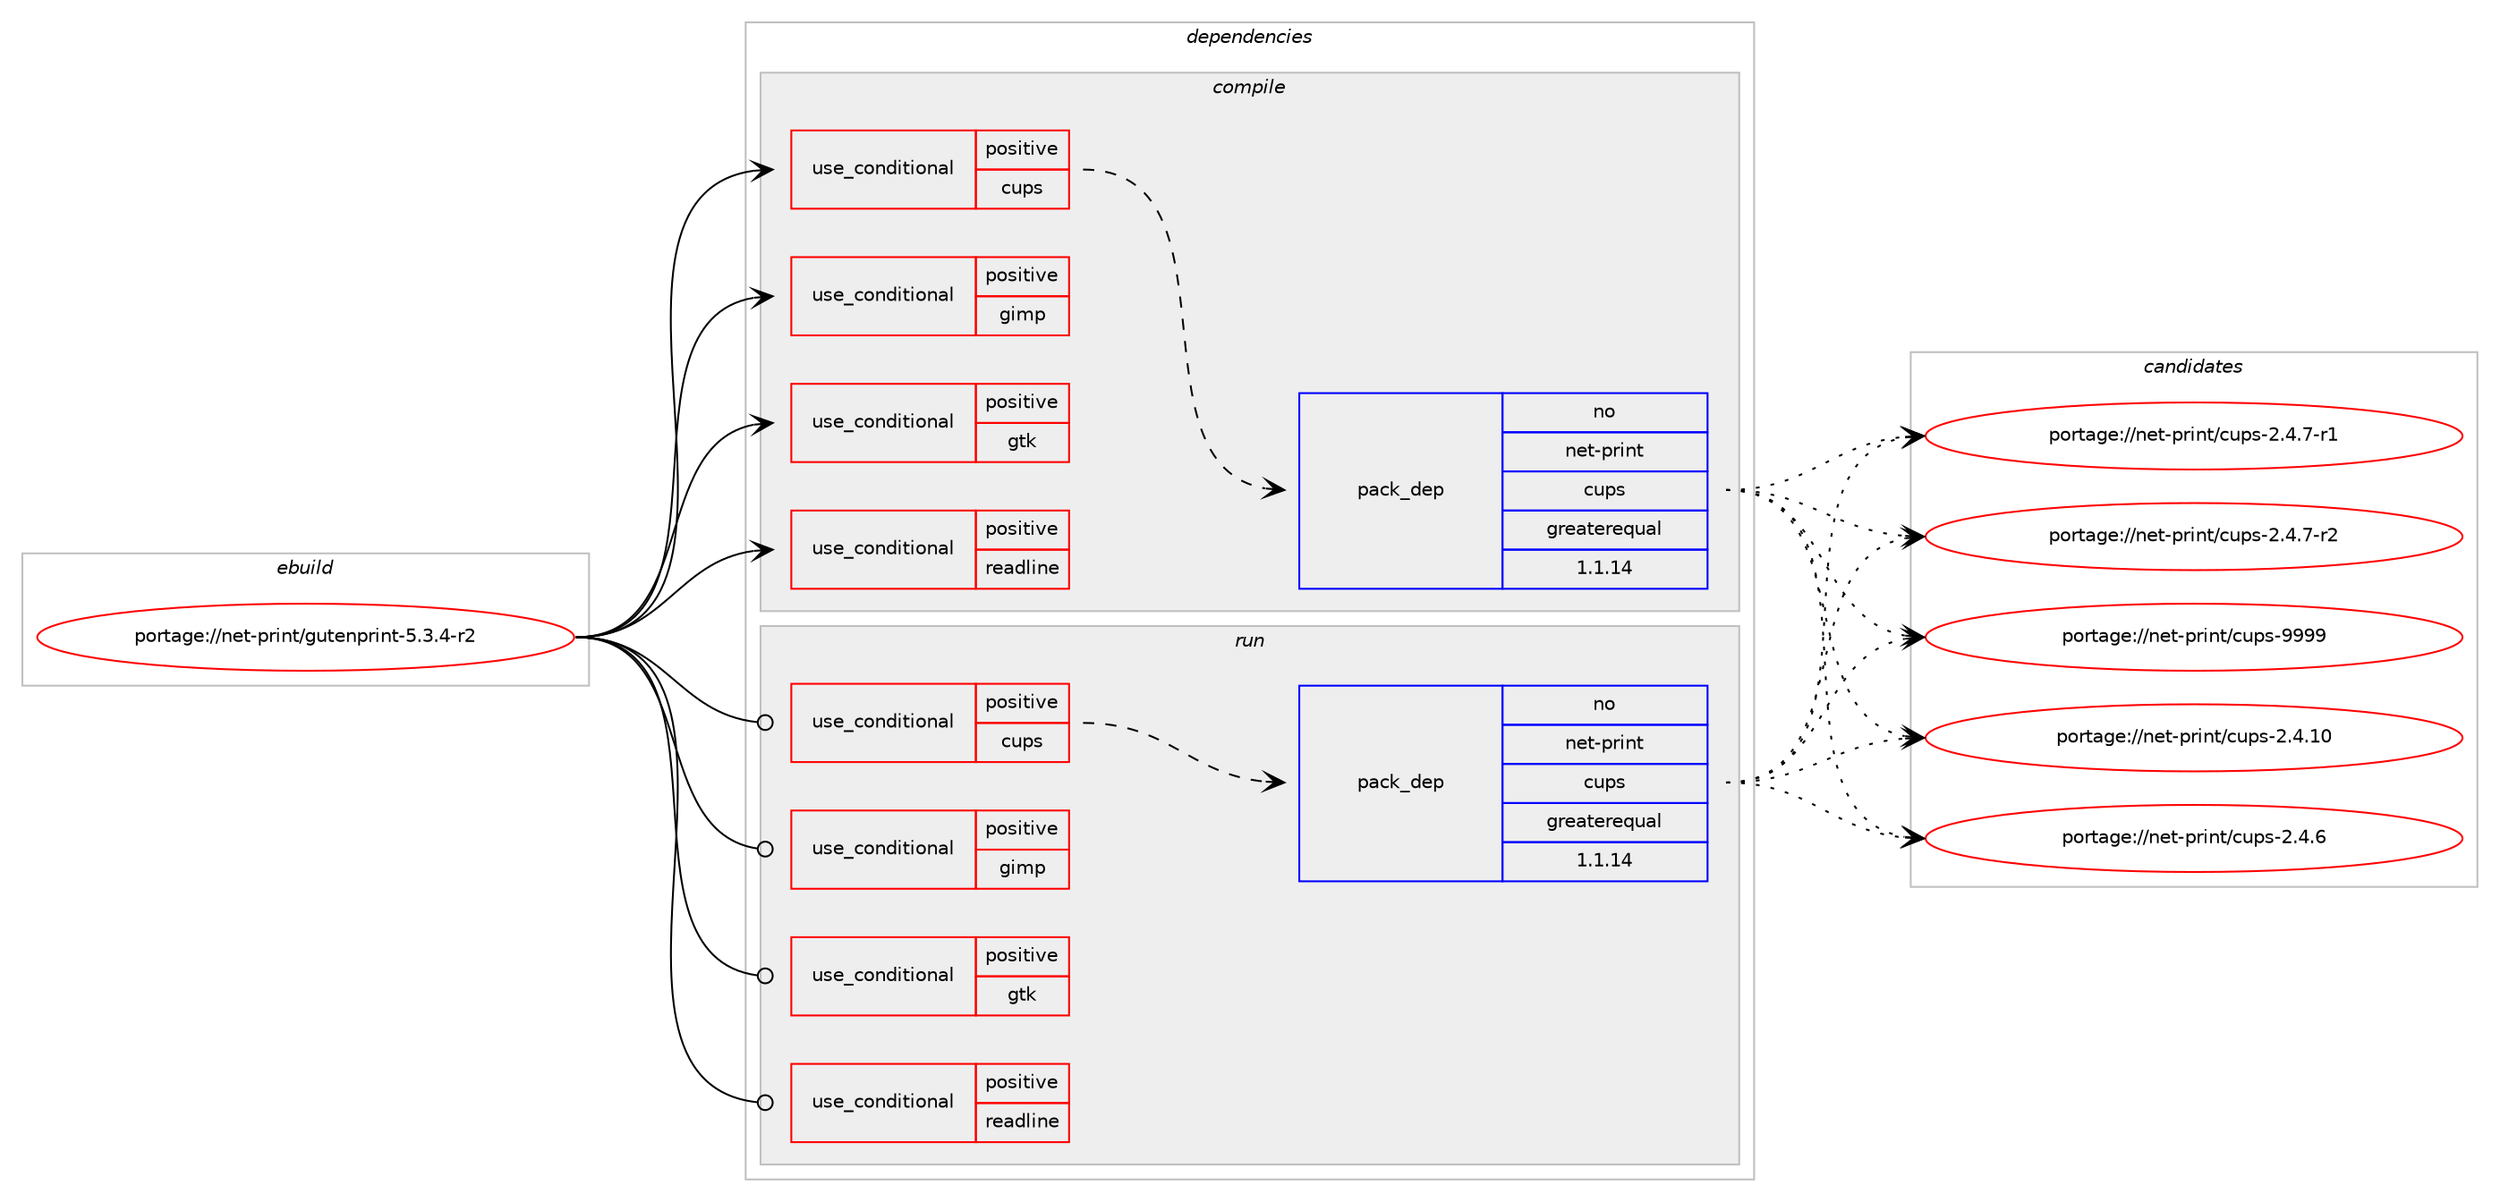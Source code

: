 digraph prolog {

# *************
# Graph options
# *************

newrank=true;
concentrate=true;
compound=true;
graph [rankdir=LR,fontname=Helvetica,fontsize=10,ranksep=1.5];#, ranksep=2.5, nodesep=0.2];
edge  [arrowhead=vee];
node  [fontname=Helvetica,fontsize=10];

# **********
# The ebuild
# **********

subgraph cluster_leftcol {
color=gray;
rank=same;
label=<<i>ebuild</i>>;
id [label="portage://net-print/gutenprint-5.3.4-r2", color=red, width=4, href="../net-print/gutenprint-5.3.4-r2.svg"];
}

# ****************
# The dependencies
# ****************

subgraph cluster_midcol {
color=gray;
label=<<i>dependencies</i>>;
subgraph cluster_compile {
fillcolor="#eeeeee";
style=filled;
label=<<i>compile</i>>;
subgraph cond98528 {
dependency193901 [label=<<TABLE BORDER="0" CELLBORDER="1" CELLSPACING="0" CELLPADDING="4"><TR><TD ROWSPAN="3" CELLPADDING="10">use_conditional</TD></TR><TR><TD>positive</TD></TR><TR><TD>cups</TD></TR></TABLE>>, shape=none, color=red];
subgraph pack92673 {
dependency193902 [label=<<TABLE BORDER="0" CELLBORDER="1" CELLSPACING="0" CELLPADDING="4" WIDTH="220"><TR><TD ROWSPAN="6" CELLPADDING="30">pack_dep</TD></TR><TR><TD WIDTH="110">no</TD></TR><TR><TD>net-print</TD></TR><TR><TD>cups</TD></TR><TR><TD>greaterequal</TD></TR><TR><TD>1.1.14</TD></TR></TABLE>>, shape=none, color=blue];
}
dependency193901:e -> dependency193902:w [weight=20,style="dashed",arrowhead="vee"];
}
id:e -> dependency193901:w [weight=20,style="solid",arrowhead="vee"];
subgraph cond98529 {
dependency193903 [label=<<TABLE BORDER="0" CELLBORDER="1" CELLSPACING="0" CELLPADDING="4"><TR><TD ROWSPAN="3" CELLPADDING="10">use_conditional</TD></TR><TR><TD>positive</TD></TR><TR><TD>gimp</TD></TR></TABLE>>, shape=none, color=red];
# *** BEGIN UNKNOWN DEPENDENCY TYPE (TODO) ***
# dependency193903 -> package_dependency(portage://net-print/gutenprint-5.3.4-r2,install,no,media-gfx,gimp,none,[,,],[slot(0),subslot(2)],[])
# *** END UNKNOWN DEPENDENCY TYPE (TODO) ***

# *** BEGIN UNKNOWN DEPENDENCY TYPE (TODO) ***
# dependency193903 -> package_dependency(portage://net-print/gutenprint-5.3.4-r2,install,no,x11-libs,gtk+,none,[,,],[slot(2)],[])
# *** END UNKNOWN DEPENDENCY TYPE (TODO) ***

}
id:e -> dependency193903:w [weight=20,style="solid",arrowhead="vee"];
subgraph cond98530 {
dependency193904 [label=<<TABLE BORDER="0" CELLBORDER="1" CELLSPACING="0" CELLPADDING="4"><TR><TD ROWSPAN="3" CELLPADDING="10">use_conditional</TD></TR><TR><TD>positive</TD></TR><TR><TD>gtk</TD></TR></TABLE>>, shape=none, color=red];
# *** BEGIN UNKNOWN DEPENDENCY TYPE (TODO) ***
# dependency193904 -> package_dependency(portage://net-print/gutenprint-5.3.4-r2,install,no,x11-libs,gtk+,none,[,,],[slot(2)],[])
# *** END UNKNOWN DEPENDENCY TYPE (TODO) ***

}
id:e -> dependency193904:w [weight=20,style="solid",arrowhead="vee"];
subgraph cond98531 {
dependency193905 [label=<<TABLE BORDER="0" CELLBORDER="1" CELLSPACING="0" CELLPADDING="4"><TR><TD ROWSPAN="3" CELLPADDING="10">use_conditional</TD></TR><TR><TD>positive</TD></TR><TR><TD>readline</TD></TR></TABLE>>, shape=none, color=red];
# *** BEGIN UNKNOWN DEPENDENCY TYPE (TODO) ***
# dependency193905 -> package_dependency(portage://net-print/gutenprint-5.3.4-r2,install,no,sys-libs,readline,none,[,,],[slot(0),equal],[])
# *** END UNKNOWN DEPENDENCY TYPE (TODO) ***

}
id:e -> dependency193905:w [weight=20,style="solid",arrowhead="vee"];
# *** BEGIN UNKNOWN DEPENDENCY TYPE (TODO) ***
# id -> package_dependency(portage://net-print/gutenprint-5.3.4-r2,install,no,dev-lang,perl,none,[,,],[],[])
# *** END UNKNOWN DEPENDENCY TYPE (TODO) ***

}
subgraph cluster_compileandrun {
fillcolor="#eeeeee";
style=filled;
label=<<i>compile and run</i>>;
}
subgraph cluster_run {
fillcolor="#eeeeee";
style=filled;
label=<<i>run</i>>;
subgraph cond98532 {
dependency193906 [label=<<TABLE BORDER="0" CELLBORDER="1" CELLSPACING="0" CELLPADDING="4"><TR><TD ROWSPAN="3" CELLPADDING="10">use_conditional</TD></TR><TR><TD>positive</TD></TR><TR><TD>cups</TD></TR></TABLE>>, shape=none, color=red];
subgraph pack92674 {
dependency193907 [label=<<TABLE BORDER="0" CELLBORDER="1" CELLSPACING="0" CELLPADDING="4" WIDTH="220"><TR><TD ROWSPAN="6" CELLPADDING="30">pack_dep</TD></TR><TR><TD WIDTH="110">no</TD></TR><TR><TD>net-print</TD></TR><TR><TD>cups</TD></TR><TR><TD>greaterequal</TD></TR><TR><TD>1.1.14</TD></TR></TABLE>>, shape=none, color=blue];
}
dependency193906:e -> dependency193907:w [weight=20,style="dashed",arrowhead="vee"];
}
id:e -> dependency193906:w [weight=20,style="solid",arrowhead="odot"];
subgraph cond98533 {
dependency193908 [label=<<TABLE BORDER="0" CELLBORDER="1" CELLSPACING="0" CELLPADDING="4"><TR><TD ROWSPAN="3" CELLPADDING="10">use_conditional</TD></TR><TR><TD>positive</TD></TR><TR><TD>gimp</TD></TR></TABLE>>, shape=none, color=red];
# *** BEGIN UNKNOWN DEPENDENCY TYPE (TODO) ***
# dependency193908 -> package_dependency(portage://net-print/gutenprint-5.3.4-r2,run,no,media-gfx,gimp,none,[,,],[slot(0),subslot(2)],[])
# *** END UNKNOWN DEPENDENCY TYPE (TODO) ***

# *** BEGIN UNKNOWN DEPENDENCY TYPE (TODO) ***
# dependency193908 -> package_dependency(portage://net-print/gutenprint-5.3.4-r2,run,no,x11-libs,gtk+,none,[,,],[slot(2)],[])
# *** END UNKNOWN DEPENDENCY TYPE (TODO) ***

}
id:e -> dependency193908:w [weight=20,style="solid",arrowhead="odot"];
subgraph cond98534 {
dependency193909 [label=<<TABLE BORDER="0" CELLBORDER="1" CELLSPACING="0" CELLPADDING="4"><TR><TD ROWSPAN="3" CELLPADDING="10">use_conditional</TD></TR><TR><TD>positive</TD></TR><TR><TD>gtk</TD></TR></TABLE>>, shape=none, color=red];
# *** BEGIN UNKNOWN DEPENDENCY TYPE (TODO) ***
# dependency193909 -> package_dependency(portage://net-print/gutenprint-5.3.4-r2,run,no,x11-libs,gtk+,none,[,,],[slot(2)],[])
# *** END UNKNOWN DEPENDENCY TYPE (TODO) ***

}
id:e -> dependency193909:w [weight=20,style="solid",arrowhead="odot"];
subgraph cond98535 {
dependency193910 [label=<<TABLE BORDER="0" CELLBORDER="1" CELLSPACING="0" CELLPADDING="4"><TR><TD ROWSPAN="3" CELLPADDING="10">use_conditional</TD></TR><TR><TD>positive</TD></TR><TR><TD>readline</TD></TR></TABLE>>, shape=none, color=red];
# *** BEGIN UNKNOWN DEPENDENCY TYPE (TODO) ***
# dependency193910 -> package_dependency(portage://net-print/gutenprint-5.3.4-r2,run,no,sys-libs,readline,none,[,,],[slot(0),equal],[])
# *** END UNKNOWN DEPENDENCY TYPE (TODO) ***

}
id:e -> dependency193910:w [weight=20,style="solid",arrowhead="odot"];
# *** BEGIN UNKNOWN DEPENDENCY TYPE (TODO) ***
# id -> package_dependency(portage://net-print/gutenprint-5.3.4-r2,run,no,dev-lang,perl,none,[,,],[],[])
# *** END UNKNOWN DEPENDENCY TYPE (TODO) ***

}
}

# **************
# The candidates
# **************

subgraph cluster_choices {
rank=same;
color=gray;
label=<<i>candidates</i>>;

subgraph choice92673 {
color=black;
nodesep=1;
choice11010111645112114105110116479911711211545504652464948 [label="portage://net-print/cups-2.4.10", color=red, width=4,href="../net-print/cups-2.4.10.svg"];
choice110101116451121141051101164799117112115455046524654 [label="portage://net-print/cups-2.4.6", color=red, width=4,href="../net-print/cups-2.4.6.svg"];
choice1101011164511211410511011647991171121154550465246554511449 [label="portage://net-print/cups-2.4.7-r1", color=red, width=4,href="../net-print/cups-2.4.7-r1.svg"];
choice1101011164511211410511011647991171121154550465246554511450 [label="portage://net-print/cups-2.4.7-r2", color=red, width=4,href="../net-print/cups-2.4.7-r2.svg"];
choice1101011164511211410511011647991171121154557575757 [label="portage://net-print/cups-9999", color=red, width=4,href="../net-print/cups-9999.svg"];
dependency193902:e -> choice11010111645112114105110116479911711211545504652464948:w [style=dotted,weight="100"];
dependency193902:e -> choice110101116451121141051101164799117112115455046524654:w [style=dotted,weight="100"];
dependency193902:e -> choice1101011164511211410511011647991171121154550465246554511449:w [style=dotted,weight="100"];
dependency193902:e -> choice1101011164511211410511011647991171121154550465246554511450:w [style=dotted,weight="100"];
dependency193902:e -> choice1101011164511211410511011647991171121154557575757:w [style=dotted,weight="100"];
}
subgraph choice92674 {
color=black;
nodesep=1;
choice11010111645112114105110116479911711211545504652464948 [label="portage://net-print/cups-2.4.10", color=red, width=4,href="../net-print/cups-2.4.10.svg"];
choice110101116451121141051101164799117112115455046524654 [label="portage://net-print/cups-2.4.6", color=red, width=4,href="../net-print/cups-2.4.6.svg"];
choice1101011164511211410511011647991171121154550465246554511449 [label="portage://net-print/cups-2.4.7-r1", color=red, width=4,href="../net-print/cups-2.4.7-r1.svg"];
choice1101011164511211410511011647991171121154550465246554511450 [label="portage://net-print/cups-2.4.7-r2", color=red, width=4,href="../net-print/cups-2.4.7-r2.svg"];
choice1101011164511211410511011647991171121154557575757 [label="portage://net-print/cups-9999", color=red, width=4,href="../net-print/cups-9999.svg"];
dependency193907:e -> choice11010111645112114105110116479911711211545504652464948:w [style=dotted,weight="100"];
dependency193907:e -> choice110101116451121141051101164799117112115455046524654:w [style=dotted,weight="100"];
dependency193907:e -> choice1101011164511211410511011647991171121154550465246554511449:w [style=dotted,weight="100"];
dependency193907:e -> choice1101011164511211410511011647991171121154550465246554511450:w [style=dotted,weight="100"];
dependency193907:e -> choice1101011164511211410511011647991171121154557575757:w [style=dotted,weight="100"];
}
}

}
